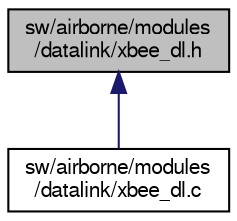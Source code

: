 digraph "sw/airborne/modules/datalink/xbee_dl.h"
{
  edge [fontname="FreeSans",fontsize="10",labelfontname="FreeSans",labelfontsize="10"];
  node [fontname="FreeSans",fontsize="10",shape=record];
  Node1 [label="sw/airborne/modules\l/datalink/xbee_dl.h",height=0.2,width=0.4,color="black", fillcolor="grey75", style="filled", fontcolor="black"];
  Node1 -> Node2 [dir="back",color="midnightblue",fontsize="10",style="solid",fontname="FreeSans"];
  Node2 [label="sw/airborne/modules\l/datalink/xbee_dl.c",height=0.2,width=0.4,color="black", fillcolor="white", style="filled",URL="$xbee__dl_8c.html"];
}
